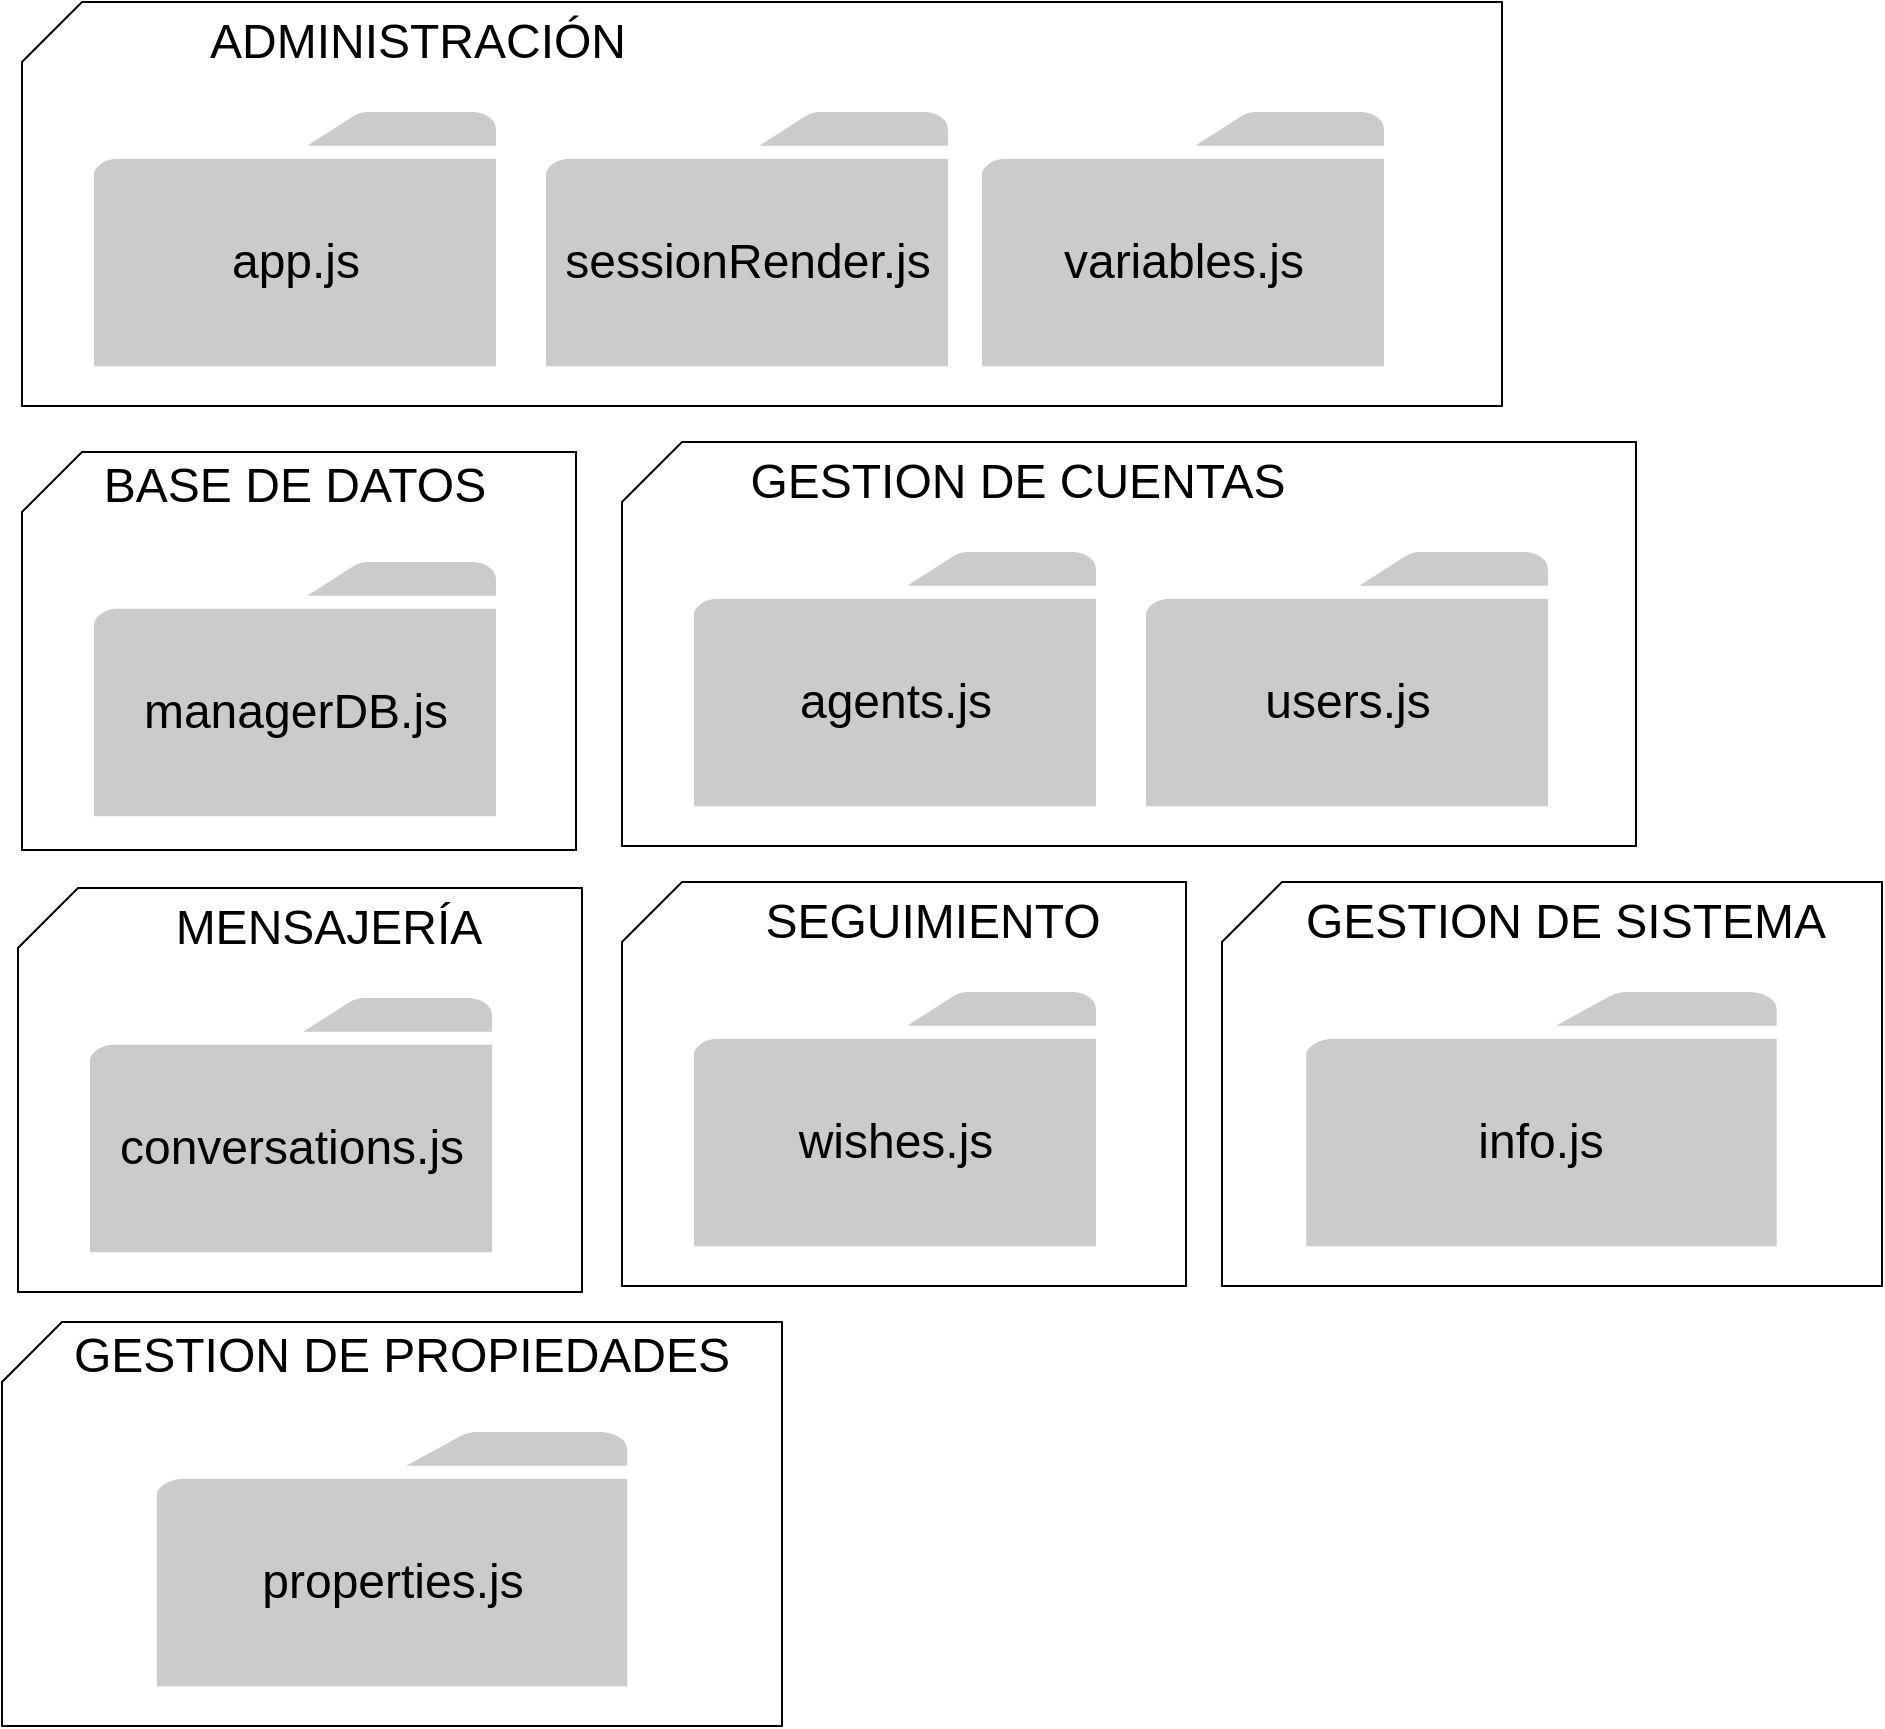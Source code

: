 <mxfile version="12.6.5" type="device"><diagram id="yXyMZjHoIQZuRrWlMwQW" name="Page-1"><mxGraphModel dx="-107" dy="-1164" grid="1" gridSize="10" guides="1" tooltips="1" connect="1" arrows="1" fold="1" page="1" pageScale="1" pageWidth="827" pageHeight="1169" math="0" shadow="0"><root><mxCell id="0"/><mxCell id="1" parent="0"/><mxCell id="qIXQX4aZwfCVxhJVNBYA-1" value="" style="group" vertex="1" connectable="0" parent="1"><mxGeometry x="2910" y="2665" width="320" height="199" as="geometry"/></mxCell><mxCell id="qIXQX4aZwfCVxhJVNBYA-2" value="" style="shape=card;whiteSpace=wrap;html=1;" vertex="1" parent="qIXQX4aZwfCVxhJVNBYA-1"><mxGeometry width="277" height="199" as="geometry"/></mxCell><mxCell id="qIXQX4aZwfCVxhJVNBYA-3" value="" style="group" vertex="1" connectable="0" parent="qIXQX4aZwfCVxhJVNBYA-1"><mxGeometry x="36" y="55" width="201" height="127.17" as="geometry"/></mxCell><mxCell id="qIXQX4aZwfCVxhJVNBYA-4" value="" style="pointerEvents=1;shadow=0;dashed=0;html=1;strokeColor=none;labelPosition=center;verticalLabelPosition=bottom;verticalAlign=top;outlineConnect=0;align=center;shape=mxgraph.office.concepts.folder;fillColor=#CCCBCB;" vertex="1" parent="qIXQX4aZwfCVxhJVNBYA-3"><mxGeometry width="201" height="127.17" as="geometry"/></mxCell><mxCell id="qIXQX4aZwfCVxhJVNBYA-5" value="&lt;span style=&quot;font-size: 24px&quot;&gt;managerDB.js&lt;/span&gt;" style="text;html=1;strokeColor=none;fillColor=none;align=center;verticalAlign=middle;whiteSpace=wrap;rounded=0;" vertex="1" parent="qIXQX4aZwfCVxhJVNBYA-3"><mxGeometry x="28.5" y="52.16" width="144" height="46.67" as="geometry"/></mxCell><mxCell id="qIXQX4aZwfCVxhJVNBYA-6" value="&lt;span style=&quot;font-size: 24px&quot;&gt;BASE DE DATOS&lt;/span&gt;" style="text;html=1;strokeColor=none;fillColor=none;align=center;verticalAlign=middle;whiteSpace=wrap;rounded=0;" vertex="1" parent="qIXQX4aZwfCVxhJVNBYA-1"><mxGeometry x="34" width="205" height="33" as="geometry"/></mxCell><mxCell id="qIXQX4aZwfCVxhJVNBYA-16" value="" style="group" vertex="1" connectable="0" parent="1"><mxGeometry x="3210" y="2660" width="507" height="202" as="geometry"/></mxCell><mxCell id="qIXQX4aZwfCVxhJVNBYA-17" value="" style="shape=card;whiteSpace=wrap;html=1;" vertex="1" parent="qIXQX4aZwfCVxhJVNBYA-16"><mxGeometry width="507" height="202" as="geometry"/></mxCell><mxCell id="qIXQX4aZwfCVxhJVNBYA-18" value="" style="group" vertex="1" connectable="0" parent="qIXQX4aZwfCVxhJVNBYA-16"><mxGeometry x="36" y="55" width="201" height="127.17" as="geometry"/></mxCell><mxCell id="qIXQX4aZwfCVxhJVNBYA-19" value="" style="pointerEvents=1;shadow=0;dashed=0;html=1;strokeColor=none;labelPosition=center;verticalLabelPosition=bottom;verticalAlign=top;outlineConnect=0;align=center;shape=mxgraph.office.concepts.folder;fillColor=#CCCBCB;" vertex="1" parent="qIXQX4aZwfCVxhJVNBYA-18"><mxGeometry width="201" height="127.17" as="geometry"/></mxCell><mxCell id="qIXQX4aZwfCVxhJVNBYA-20" value="&lt;span style=&quot;font-size: 24px&quot;&gt;agents.js&lt;/span&gt;" style="text;html=1;strokeColor=none;fillColor=none;align=center;verticalAlign=middle;whiteSpace=wrap;rounded=0;" vertex="1" parent="qIXQX4aZwfCVxhJVNBYA-18"><mxGeometry x="28.5" y="52.16" width="144" height="46.67" as="geometry"/></mxCell><mxCell id="qIXQX4aZwfCVxhJVNBYA-21" value="&lt;font style=&quot;font-size: 24px&quot;&gt;GESTION DE CUENTAS&lt;/font&gt;" style="text;html=1;strokeColor=none;fillColor=none;align=center;verticalAlign=middle;whiteSpace=wrap;rounded=0;" vertex="1" parent="qIXQX4aZwfCVxhJVNBYA-16"><mxGeometry x="29" y="3" width="338" height="33" as="geometry"/></mxCell><mxCell id="qIXQX4aZwfCVxhJVNBYA-22" value="" style="group" vertex="1" connectable="0" parent="qIXQX4aZwfCVxhJVNBYA-16"><mxGeometry x="262" y="55" width="201" height="127.17" as="geometry"/></mxCell><mxCell id="qIXQX4aZwfCVxhJVNBYA-23" value="" style="pointerEvents=1;shadow=0;dashed=0;html=1;strokeColor=none;labelPosition=center;verticalLabelPosition=bottom;verticalAlign=top;outlineConnect=0;align=center;shape=mxgraph.office.concepts.folder;fillColor=#CCCBCB;" vertex="1" parent="qIXQX4aZwfCVxhJVNBYA-22"><mxGeometry width="201" height="127.17" as="geometry"/></mxCell><mxCell id="qIXQX4aZwfCVxhJVNBYA-24" value="&lt;font style=&quot;font-size: 24px&quot;&gt;users.js&lt;/font&gt;" style="text;html=1;strokeColor=none;fillColor=none;align=center;verticalAlign=middle;whiteSpace=wrap;rounded=0;" vertex="1" parent="qIXQX4aZwfCVxhJVNBYA-22"><mxGeometry x="28.5" y="52.16" width="144" height="46.67" as="geometry"/></mxCell><mxCell id="qIXQX4aZwfCVxhJVNBYA-25" value="" style="group" vertex="1" connectable="0" parent="1"><mxGeometry x="2908" y="2883" width="282" height="202" as="geometry"/></mxCell><mxCell id="qIXQX4aZwfCVxhJVNBYA-8" value="" style="shape=card;whiteSpace=wrap;html=1;" vertex="1" parent="qIXQX4aZwfCVxhJVNBYA-25"><mxGeometry width="282" height="202" as="geometry"/></mxCell><mxCell id="qIXQX4aZwfCVxhJVNBYA-9" value="" style="group" vertex="1" connectable="0" parent="qIXQX4aZwfCVxhJVNBYA-25"><mxGeometry x="36" y="55" width="201" height="127.17" as="geometry"/></mxCell><mxCell id="qIXQX4aZwfCVxhJVNBYA-10" value="" style="pointerEvents=1;shadow=0;dashed=0;html=1;strokeColor=none;labelPosition=center;verticalLabelPosition=bottom;verticalAlign=top;outlineConnect=0;align=center;shape=mxgraph.office.concepts.folder;fillColor=#CCCBCB;" vertex="1" parent="qIXQX4aZwfCVxhJVNBYA-9"><mxGeometry width="201" height="127.17" as="geometry"/></mxCell><mxCell id="qIXQX4aZwfCVxhJVNBYA-11" value="&lt;span style=&quot;font-size: 24px&quot;&gt;conversations.js&lt;/span&gt;" style="text;html=1;strokeColor=none;fillColor=none;align=center;verticalAlign=middle;whiteSpace=wrap;rounded=0;" vertex="1" parent="qIXQX4aZwfCVxhJVNBYA-9"><mxGeometry x="28.5" y="52.16" width="144" height="46.67" as="geometry"/></mxCell><mxCell id="qIXQX4aZwfCVxhJVNBYA-12" value="&lt;font style=&quot;font-size: 24px&quot;&gt;MENSAJERÍA&lt;/font&gt;" style="text;html=1;strokeColor=none;fillColor=none;align=center;verticalAlign=middle;whiteSpace=wrap;rounded=0;" vertex="1" parent="qIXQX4aZwfCVxhJVNBYA-25"><mxGeometry x="29" y="3" width="253" height="33" as="geometry"/></mxCell><mxCell id="qIXQX4aZwfCVxhJVNBYA-26" value="" style="group" vertex="1" connectable="0" parent="1"><mxGeometry x="3210" y="2880" width="282" height="202" as="geometry"/></mxCell><mxCell id="qIXQX4aZwfCVxhJVNBYA-27" value="" style="shape=card;whiteSpace=wrap;html=1;" vertex="1" parent="qIXQX4aZwfCVxhJVNBYA-26"><mxGeometry width="282" height="202" as="geometry"/></mxCell><mxCell id="qIXQX4aZwfCVxhJVNBYA-28" value="" style="group" vertex="1" connectable="0" parent="qIXQX4aZwfCVxhJVNBYA-26"><mxGeometry x="36" y="55" width="201" height="127.17" as="geometry"/></mxCell><mxCell id="qIXQX4aZwfCVxhJVNBYA-29" value="" style="pointerEvents=1;shadow=0;dashed=0;html=1;strokeColor=none;labelPosition=center;verticalLabelPosition=bottom;verticalAlign=top;outlineConnect=0;align=center;shape=mxgraph.office.concepts.folder;fillColor=#CCCBCB;" vertex="1" parent="qIXQX4aZwfCVxhJVNBYA-28"><mxGeometry width="201" height="127.17" as="geometry"/></mxCell><mxCell id="qIXQX4aZwfCVxhJVNBYA-30" value="&lt;span style=&quot;font-size: 24px&quot;&gt;wishes.js&lt;/span&gt;" style="text;html=1;strokeColor=none;fillColor=none;align=center;verticalAlign=middle;whiteSpace=wrap;rounded=0;" vertex="1" parent="qIXQX4aZwfCVxhJVNBYA-28"><mxGeometry x="28.5" y="52.16" width="144" height="46.67" as="geometry"/></mxCell><mxCell id="qIXQX4aZwfCVxhJVNBYA-31" value="&lt;span style=&quot;font-size: 24px&quot;&gt;SEGUIMIENTO&lt;/span&gt;" style="text;html=1;strokeColor=none;fillColor=none;align=center;verticalAlign=middle;whiteSpace=wrap;rounded=0;" vertex="1" parent="qIXQX4aZwfCVxhJVNBYA-26"><mxGeometry x="29" y="3" width="253" height="33" as="geometry"/></mxCell><mxCell id="qIXQX4aZwfCVxhJVNBYA-32" value="" style="group" vertex="1" connectable="0" parent="1"><mxGeometry x="3510" y="2880" width="330" height="202" as="geometry"/></mxCell><mxCell id="qIXQX4aZwfCVxhJVNBYA-33" value="" style="shape=card;whiteSpace=wrap;html=1;" vertex="1" parent="qIXQX4aZwfCVxhJVNBYA-32"><mxGeometry width="330" height="202" as="geometry"/></mxCell><mxCell id="qIXQX4aZwfCVxhJVNBYA-34" value="" style="group" vertex="1" connectable="0" parent="qIXQX4aZwfCVxhJVNBYA-32"><mxGeometry x="42.128" y="55" width="235.213" height="127.17" as="geometry"/></mxCell><mxCell id="qIXQX4aZwfCVxhJVNBYA-35" value="" style="pointerEvents=1;shadow=0;dashed=0;html=1;strokeColor=none;labelPosition=center;verticalLabelPosition=bottom;verticalAlign=top;outlineConnect=0;align=center;shape=mxgraph.office.concepts.folder;fillColor=#CCCBCB;" vertex="1" parent="qIXQX4aZwfCVxhJVNBYA-34"><mxGeometry width="235.213" height="127.17" as="geometry"/></mxCell><mxCell id="qIXQX4aZwfCVxhJVNBYA-36" value="&lt;span style=&quot;font-size: 24px&quot;&gt;info.js&lt;/span&gt;" style="text;html=1;strokeColor=none;fillColor=none;align=center;verticalAlign=middle;whiteSpace=wrap;rounded=0;" vertex="1" parent="qIXQX4aZwfCVxhJVNBYA-34"><mxGeometry x="33.351" y="52.16" width="168.511" height="46.67" as="geometry"/></mxCell><mxCell id="qIXQX4aZwfCVxhJVNBYA-37" value="&lt;span style=&quot;font-size: 24px&quot;&gt;GESTION DE SISTEMA&lt;/span&gt;" style="text;html=1;strokeColor=none;fillColor=none;align=center;verticalAlign=middle;whiteSpace=wrap;rounded=0;" vertex="1" parent="qIXQX4aZwfCVxhJVNBYA-32"><mxGeometry x="33.94" y="3" width="276.06" height="33" as="geometry"/></mxCell><mxCell id="qIXQX4aZwfCVxhJVNBYA-38" value="" style="group" vertex="1" connectable="0" parent="1"><mxGeometry x="2900" y="3100" width="400" height="202" as="geometry"/></mxCell><mxCell id="qIXQX4aZwfCVxhJVNBYA-39" value="" style="shape=card;whiteSpace=wrap;html=1;" vertex="1" parent="qIXQX4aZwfCVxhJVNBYA-38"><mxGeometry width="390" height="202" as="geometry"/></mxCell><mxCell id="qIXQX4aZwfCVxhJVNBYA-43" value="&lt;span style=&quot;font-size: 24px&quot;&gt;GESTION DE PROPIEDADES&lt;/span&gt;" style="text;html=1;strokeColor=none;fillColor=none;align=center;verticalAlign=middle;whiteSpace=wrap;rounded=0;" vertex="1" parent="qIXQX4aZwfCVxhJVNBYA-38"><mxGeometry x="16.97" width="366.06" height="33" as="geometry"/></mxCell><mxCell id="qIXQX4aZwfCVxhJVNBYA-40" value="" style="group" vertex="1" connectable="0" parent="qIXQX4aZwfCVxhJVNBYA-38"><mxGeometry x="77.398" y="55" width="235.213" height="127.17" as="geometry"/></mxCell><mxCell id="qIXQX4aZwfCVxhJVNBYA-41" value="" style="pointerEvents=1;shadow=0;dashed=0;html=1;strokeColor=none;labelPosition=center;verticalLabelPosition=bottom;verticalAlign=top;outlineConnect=0;align=center;shape=mxgraph.office.concepts.folder;fillColor=#CCCBCB;" vertex="1" parent="qIXQX4aZwfCVxhJVNBYA-40"><mxGeometry width="235.213" height="127.17" as="geometry"/></mxCell><mxCell id="qIXQX4aZwfCVxhJVNBYA-42" value="&lt;span style=&quot;font-size: 24px&quot;&gt;properties.js&lt;/span&gt;" style="text;html=1;strokeColor=none;fillColor=none;align=center;verticalAlign=middle;whiteSpace=wrap;rounded=0;" vertex="1" parent="qIXQX4aZwfCVxhJVNBYA-40"><mxGeometry x="33.351" y="52.16" width="168.511" height="46.67" as="geometry"/></mxCell><mxCell id="qIXQX4aZwfCVxhJVNBYA-46" value="" style="group" vertex="1" connectable="0" parent="1"><mxGeometry x="2910" y="2440" width="740" height="202" as="geometry"/></mxCell><mxCell id="qIXQX4aZwfCVxhJVNBYA-47" value="" style="shape=card;whiteSpace=wrap;html=1;" vertex="1" parent="qIXQX4aZwfCVxhJVNBYA-46"><mxGeometry width="740" height="202" as="geometry"/></mxCell><mxCell id="qIXQX4aZwfCVxhJVNBYA-48" value="" style="group" vertex="1" connectable="0" parent="qIXQX4aZwfCVxhJVNBYA-46"><mxGeometry x="36" y="55" width="201" height="127.17" as="geometry"/></mxCell><mxCell id="qIXQX4aZwfCVxhJVNBYA-49" value="" style="pointerEvents=1;shadow=0;dashed=0;html=1;strokeColor=none;labelPosition=center;verticalLabelPosition=bottom;verticalAlign=top;outlineConnect=0;align=center;shape=mxgraph.office.concepts.folder;fillColor=#CCCBCB;" vertex="1" parent="qIXQX4aZwfCVxhJVNBYA-48"><mxGeometry width="201" height="127.17" as="geometry"/></mxCell><mxCell id="qIXQX4aZwfCVxhJVNBYA-50" value="&lt;span style=&quot;font-size: 24px&quot;&gt;app.js&lt;/span&gt;" style="text;html=1;strokeColor=none;fillColor=none;align=center;verticalAlign=middle;whiteSpace=wrap;rounded=0;" vertex="1" parent="qIXQX4aZwfCVxhJVNBYA-48"><mxGeometry x="28.5" y="52.16" width="144" height="46.67" as="geometry"/></mxCell><mxCell id="qIXQX4aZwfCVxhJVNBYA-51" value="&lt;span style=&quot;font-size: 24px&quot;&gt;ADMINISTRACIÓN&lt;/span&gt;" style="text;html=1;strokeColor=none;fillColor=none;align=center;verticalAlign=middle;whiteSpace=wrap;rounded=0;" vertex="1" parent="qIXQX4aZwfCVxhJVNBYA-46"><mxGeometry x="29" y="3" width="338" height="33" as="geometry"/></mxCell><mxCell id="qIXQX4aZwfCVxhJVNBYA-52" value="" style="group" vertex="1" connectable="0" parent="qIXQX4aZwfCVxhJVNBYA-46"><mxGeometry x="262" y="55" width="201" height="127.17" as="geometry"/></mxCell><mxCell id="qIXQX4aZwfCVxhJVNBYA-53" value="" style="pointerEvents=1;shadow=0;dashed=0;html=1;strokeColor=none;labelPosition=center;verticalLabelPosition=bottom;verticalAlign=top;outlineConnect=0;align=center;shape=mxgraph.office.concepts.folder;fillColor=#CCCBCB;" vertex="1" parent="qIXQX4aZwfCVxhJVNBYA-52"><mxGeometry width="201" height="127.17" as="geometry"/></mxCell><mxCell id="qIXQX4aZwfCVxhJVNBYA-54" value="&lt;span style=&quot;font-size: 24px&quot;&gt;sessionRender.js&lt;/span&gt;" style="text;html=1;strokeColor=none;fillColor=none;align=center;verticalAlign=middle;whiteSpace=wrap;rounded=0;" vertex="1" parent="qIXQX4aZwfCVxhJVNBYA-52"><mxGeometry x="28.5" y="52.16" width="144" height="46.67" as="geometry"/></mxCell><mxCell id="qIXQX4aZwfCVxhJVNBYA-62" value="" style="group" vertex="1" connectable="0" parent="qIXQX4aZwfCVxhJVNBYA-46"><mxGeometry x="480" y="55" width="201" height="127.17" as="geometry"/></mxCell><mxCell id="qIXQX4aZwfCVxhJVNBYA-63" value="" style="pointerEvents=1;shadow=0;dashed=0;html=1;strokeColor=none;labelPosition=center;verticalLabelPosition=bottom;verticalAlign=top;outlineConnect=0;align=center;shape=mxgraph.office.concepts.folder;fillColor=#CCCBCB;" vertex="1" parent="qIXQX4aZwfCVxhJVNBYA-62"><mxGeometry width="201" height="127.17" as="geometry"/></mxCell><mxCell id="qIXQX4aZwfCVxhJVNBYA-64" value="&lt;span style=&quot;font-size: 24px&quot;&gt;variables.js&lt;/span&gt;" style="text;html=1;strokeColor=none;fillColor=none;align=center;verticalAlign=middle;whiteSpace=wrap;rounded=0;" vertex="1" parent="qIXQX4aZwfCVxhJVNBYA-62"><mxGeometry x="28.5" y="52.16" width="144" height="46.67" as="geometry"/></mxCell></root></mxGraphModel></diagram></mxfile>